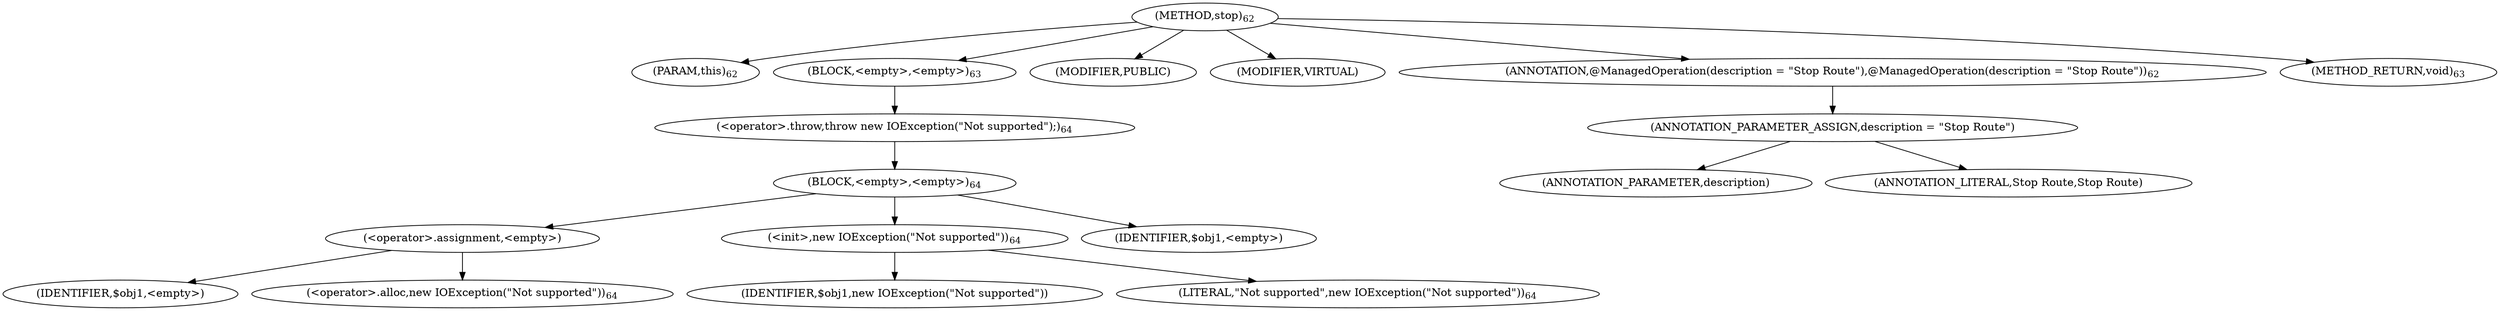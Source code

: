 digraph "stop" {  
"115" [label = <(METHOD,stop)<SUB>62</SUB>> ]
"116" [label = <(PARAM,this)<SUB>62</SUB>> ]
"117" [label = <(BLOCK,&lt;empty&gt;,&lt;empty&gt;)<SUB>63</SUB>> ]
"118" [label = <(&lt;operator&gt;.throw,throw new IOException(&quot;Not supported&quot;);)<SUB>64</SUB>> ]
"119" [label = <(BLOCK,&lt;empty&gt;,&lt;empty&gt;)<SUB>64</SUB>> ]
"120" [label = <(&lt;operator&gt;.assignment,&lt;empty&gt;)> ]
"121" [label = <(IDENTIFIER,$obj1,&lt;empty&gt;)> ]
"122" [label = <(&lt;operator&gt;.alloc,new IOException(&quot;Not supported&quot;))<SUB>64</SUB>> ]
"123" [label = <(&lt;init&gt;,new IOException(&quot;Not supported&quot;))<SUB>64</SUB>> ]
"124" [label = <(IDENTIFIER,$obj1,new IOException(&quot;Not supported&quot;))> ]
"125" [label = <(LITERAL,&quot;Not supported&quot;,new IOException(&quot;Not supported&quot;))<SUB>64</SUB>> ]
"126" [label = <(IDENTIFIER,$obj1,&lt;empty&gt;)> ]
"127" [label = <(MODIFIER,PUBLIC)> ]
"128" [label = <(MODIFIER,VIRTUAL)> ]
"129" [label = <(ANNOTATION,@ManagedOperation(description = &quot;Stop Route&quot;),@ManagedOperation(description = &quot;Stop Route&quot;))<SUB>62</SUB>> ]
"130" [label = <(ANNOTATION_PARAMETER_ASSIGN,description = &quot;Stop Route&quot;)> ]
"131" [label = <(ANNOTATION_PARAMETER,description)> ]
"132" [label = <(ANNOTATION_LITERAL,Stop Route,Stop Route)> ]
"133" [label = <(METHOD_RETURN,void)<SUB>63</SUB>> ]
  "115" -> "116" 
  "115" -> "117" 
  "115" -> "127" 
  "115" -> "128" 
  "115" -> "129" 
  "115" -> "133" 
  "117" -> "118" 
  "118" -> "119" 
  "119" -> "120" 
  "119" -> "123" 
  "119" -> "126" 
  "120" -> "121" 
  "120" -> "122" 
  "123" -> "124" 
  "123" -> "125" 
  "129" -> "130" 
  "130" -> "131" 
  "130" -> "132" 
}
